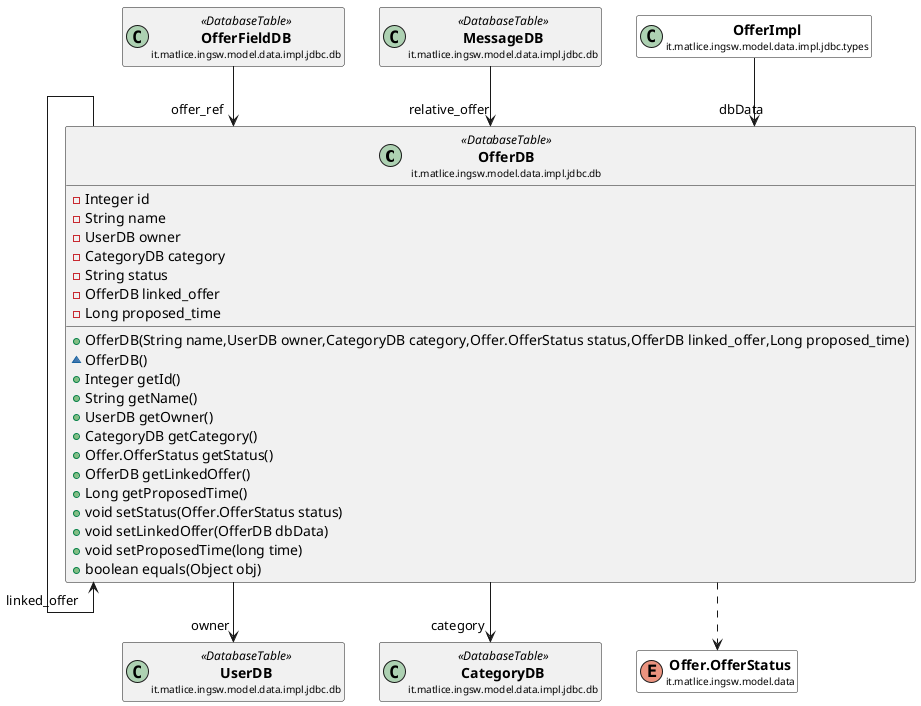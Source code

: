 @startuml

skinparam svgLinkTarget _parent
skinparam linetype ortho
set namespaceSeparator none
class "<b><size:14>OfferDB</b>\n<size:10>it.matlice.ingsw.model.data.impl.jdbc.db" as it.matlice.ingsw.model.data.impl.jdbc.db.OfferDB <<DatabaseTable>> [[../../../../../../../../it/matlice/ingsw/model/data/impl/jdbc/db/OfferDB.html{it.matlice.ingsw.model.data.impl.jdbc.db.OfferDB}]] {
-Integer id
-String name
-UserDB owner
-CategoryDB category
-String status
-OfferDB linked_offer
-Long proposed_time
+OfferDB(String name,UserDB owner,CategoryDB category,Offer.OfferStatus status,OfferDB linked_offer,Long proposed_time)
~OfferDB()
+Integer getId()
+String getName()
+UserDB getOwner()
+CategoryDB getCategory()
+Offer.OfferStatus getStatus()
+OfferDB getLinkedOffer()
+Long getProposedTime()
+void setStatus(Offer.OfferStatus status)
+void setLinkedOffer(OfferDB dbData)
+void setProposedTime(long time)
+boolean equals(Object obj)
}



class "<b><size:14>OfferFieldDB</b>\n<size:10>it.matlice.ingsw.model.data.impl.jdbc.db" as it.matlice.ingsw.model.data.impl.jdbc.db.OfferFieldDB <<DatabaseTable>> [[../../../../../../../../it/matlice/ingsw/model/data/impl/jdbc/db/OfferFieldDB.html{it.matlice.ingsw.model.data.impl.jdbc.db.OfferFieldDB}]] {
}

hide it.matlice.ingsw.model.data.impl.jdbc.db.OfferFieldDB fields
hide it.matlice.ingsw.model.data.impl.jdbc.db.OfferFieldDB methods

it.matlice.ingsw.model.data.impl.jdbc.db.OfferFieldDB -->  "offer_ref" it.matlice.ingsw.model.data.impl.jdbc.db.OfferDB

class "<b><size:14>UserDB</b>\n<size:10>it.matlice.ingsw.model.data.impl.jdbc.db" as it.matlice.ingsw.model.data.impl.jdbc.db.UserDB <<DatabaseTable>> [[../../../../../../../../it/matlice/ingsw/model/data/impl/jdbc/db/UserDB.html{it.matlice.ingsw.model.data.impl.jdbc.db.UserDB}]] {
}

hide it.matlice.ingsw.model.data.impl.jdbc.db.UserDB fields
hide it.matlice.ingsw.model.data.impl.jdbc.db.UserDB methods

it.matlice.ingsw.model.data.impl.jdbc.db.OfferDB -->  "owner" it.matlice.ingsw.model.data.impl.jdbc.db.UserDB

class "<b><size:14>CategoryDB</b>\n<size:10>it.matlice.ingsw.model.data.impl.jdbc.db" as it.matlice.ingsw.model.data.impl.jdbc.db.CategoryDB <<DatabaseTable>> [[../../../../../../../../it/matlice/ingsw/model/data/impl/jdbc/db/CategoryDB.html{it.matlice.ingsw.model.data.impl.jdbc.db.CategoryDB}]] {
}

hide it.matlice.ingsw.model.data.impl.jdbc.db.CategoryDB fields
hide it.matlice.ingsw.model.data.impl.jdbc.db.CategoryDB methods

it.matlice.ingsw.model.data.impl.jdbc.db.OfferDB -->  "category" it.matlice.ingsw.model.data.impl.jdbc.db.CategoryDB

it.matlice.ingsw.model.data.impl.jdbc.db.OfferDB -->  "linked_offer" it.matlice.ingsw.model.data.impl.jdbc.db.OfferDB

enum "<b><size:14>Offer.OfferStatus</b>\n<size:10>it.matlice.ingsw.model.data" as it.matlice.ingsw.model.data.Offer.OfferStatus  [[../../../../../../../../it/matlice/ingsw/model/data/Offer.OfferStatus.html{it.matlice.ingsw.model.data.Offer.OfferStatus}]] #white {
}

hide it.matlice.ingsw.model.data.Offer.OfferStatus fields
hide it.matlice.ingsw.model.data.Offer.OfferStatus methods

it.matlice.ingsw.model.data.impl.jdbc.db.OfferDB ..> it.matlice.ingsw.model.data.Offer.OfferStatus

class "<b><size:14>MessageDB</b>\n<size:10>it.matlice.ingsw.model.data.impl.jdbc.db" as it.matlice.ingsw.model.data.impl.jdbc.db.MessageDB <<DatabaseTable>> [[../../../../../../../../it/matlice/ingsw/model/data/impl/jdbc/db/MessageDB.html{it.matlice.ingsw.model.data.impl.jdbc.db.MessageDB}]] {
}

hide it.matlice.ingsw.model.data.impl.jdbc.db.MessageDB fields
hide it.matlice.ingsw.model.data.impl.jdbc.db.MessageDB methods

it.matlice.ingsw.model.data.impl.jdbc.db.MessageDB -->  "relative_offer" it.matlice.ingsw.model.data.impl.jdbc.db.OfferDB

class "<b><size:14>OfferImpl</b>\n<size:10>it.matlice.ingsw.model.data.impl.jdbc.types" as it.matlice.ingsw.model.data.impl.jdbc.types.OfferImpl  [[../../../../../../../../it/matlice/ingsw/model/data/impl/jdbc/types/OfferImpl.html{it.matlice.ingsw.model.data.impl.jdbc.types.OfferImpl}]] #white {
}

hide it.matlice.ingsw.model.data.impl.jdbc.types.OfferImpl fields
hide it.matlice.ingsw.model.data.impl.jdbc.types.OfferImpl methods

it.matlice.ingsw.model.data.impl.jdbc.types.OfferImpl -->  "dbData" it.matlice.ingsw.model.data.impl.jdbc.db.OfferDB


@enduml
